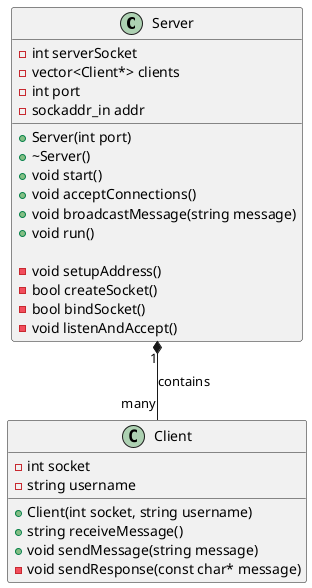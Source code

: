 @startuml Sever Class Diagram

class Server {
    - int serverSocket
    - vector<Client*> clients
    - int port
    - sockaddr_in addr

    + Server(int port)
    + ~Server()
    + void start()
    + void acceptConnections()
    + void broadcastMessage(string message)
    + void run()

    - void setupAddress()
    - bool createSocket()
    - bool bindSocket()
    - void listenAndAccept()
}

class Client {
    - int socket
    - string username

    + Client(int socket, string username)
    + string receiveMessage()
    + void sendMessage(string message)
    - void sendResponse(const char* message)
}

Server "1" *-- "many" Client : contains

@enduml
